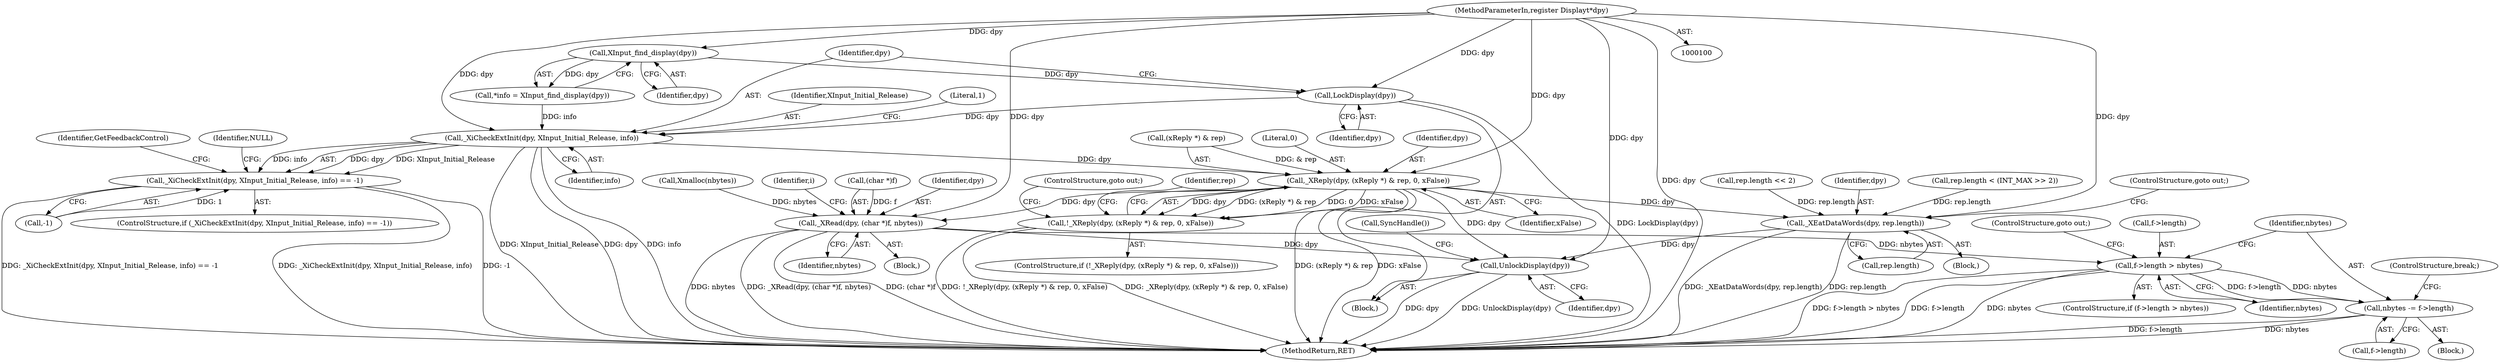digraph "1_libXi_19a9cd607de73947fcfb104682f203ffe4e1f4e5_1@pointer" {
"1000128" [label="(Call,LockDisplay(dpy))"];
"1000126" [label="(Call,XInput_find_display(dpy))"];
"1000101" [label="(MethodParameterIn,register Display\t*dpy)"];
"1000132" [label="(Call,_XiCheckExtInit(dpy, XInput_Initial_Release, info))"];
"1000131" [label="(Call,_XiCheckExtInit(dpy, XInput_Initial_Release, info) == -1)"];
"1000166" [label="(Call,_XReply(dpy, (xReply *) & rep, 0, xFalse))"];
"1000165" [label="(Call,!_XReply(dpy, (xReply *) & rep, 0, xFalse))"];
"1000218" [label="(Call,_XEatDataWords(dpy, rep.length))"];
"1000732" [label="(Call,UnlockDisplay(dpy))"];
"1000228" [label="(Call,_XRead(dpy, (char *)f, nbytes))"];
"1000246" [label="(Call,f->length > nbytes)"];
"1000252" [label="(Call,nbytes -= f->length)"];
"1000734" [label="(Call,SyncHandle())"];
"1000251" [label="(ControlStructure,goto out;)"];
"1000164" [label="(ControlStructure,if (!_XReply(dpy, (xReply *) & rep, 0, xFalse)))"];
"1000181" [label="(Block,)"];
"1000230" [label="(Call,(char *)f)"];
"1000126" [label="(Call,XInput_find_display(dpy))"];
"1000178" [label="(Identifier,rep)"];
"1000124" [label="(Call,*info = XInput_find_display(dpy))"];
"1000131" [label="(Call,_XiCheckExtInit(dpy, XInput_Initial_Release, info) == -1)"];
"1000129" [label="(Identifier,dpy)"];
"1000218" [label="(Call,_XEatDataWords(dpy, rep.length))"];
"1000127" [label="(Identifier,dpy)"];
"1000228" [label="(Call,_XRead(dpy, (char *)f, nbytes))"];
"1000733" [label="(Identifier,dpy)"];
"1000223" [label="(ControlStructure,goto out;)"];
"1000244" [label="(Block,)"];
"1000141" [label="(Identifier,GetFeedbackControl)"];
"1000732" [label="(Call,UnlockDisplay(dpy))"];
"1000233" [label="(Identifier,nbytes)"];
"1000134" [label="(Identifier,XInput_Initial_Release)"];
"1000252" [label="(Call,nbytes -= f->length)"];
"1000205" [label="(Call,rep.length << 2)"];
"1000737" [label="(MethodReturn,RET)"];
"1000219" [label="(Identifier,dpy)"];
"1000130" [label="(ControlStructure,if (_XiCheckExtInit(dpy, XInput_Initial_Release, info) == -1))"];
"1000133" [label="(Identifier,dpy)"];
"1000166" [label="(Call,_XReply(dpy, (xReply *) & rep, 0, xFalse))"];
"1000172" [label="(Literal,0)"];
"1000135" [label="(Identifier,info)"];
"1000165" [label="(Call,!_XReply(dpy, (xReply *) & rep, 0, xFalse))"];
"1000101" [label="(MethodParameterIn,register Display\t*dpy)"];
"1000229" [label="(Identifier,dpy)"];
"1000253" [label="(Identifier,nbytes)"];
"1000167" [label="(Identifier,dpy)"];
"1000174" [label="(ControlStructure,goto out;)"];
"1000254" [label="(Call,f->length)"];
"1000220" [label="(Call,rep.length)"];
"1000245" [label="(ControlStructure,if (f->length > nbytes))"];
"1000246" [label="(Call,f->length > nbytes)"];
"1000212" [label="(Call,Xmalloc(nbytes))"];
"1000247" [label="(Call,f->length)"];
"1000173" [label="(Identifier,xFalse)"];
"1000168" [label="(Call,(xReply *) & rep)"];
"1000104" [label="(Block,)"];
"1000236" [label="(Identifier,i)"];
"1000139" [label="(Identifier,NULL)"];
"1000195" [label="(Call,rep.length < (INT_MAX >> 2))"];
"1000132" [label="(Call,_XiCheckExtInit(dpy, XInput_Initial_Release, info))"];
"1000137" [label="(Literal,1)"];
"1000217" [label="(Block,)"];
"1000257" [label="(ControlStructure,break;)"];
"1000128" [label="(Call,LockDisplay(dpy))"];
"1000250" [label="(Identifier,nbytes)"];
"1000136" [label="(Call,-1)"];
"1000128" -> "1000104"  [label="AST: "];
"1000128" -> "1000129"  [label="CFG: "];
"1000129" -> "1000128"  [label="AST: "];
"1000133" -> "1000128"  [label="CFG: "];
"1000128" -> "1000737"  [label="DDG: LockDisplay(dpy)"];
"1000126" -> "1000128"  [label="DDG: dpy"];
"1000101" -> "1000128"  [label="DDG: dpy"];
"1000128" -> "1000132"  [label="DDG: dpy"];
"1000126" -> "1000124"  [label="AST: "];
"1000126" -> "1000127"  [label="CFG: "];
"1000127" -> "1000126"  [label="AST: "];
"1000124" -> "1000126"  [label="CFG: "];
"1000126" -> "1000124"  [label="DDG: dpy"];
"1000101" -> "1000126"  [label="DDG: dpy"];
"1000101" -> "1000100"  [label="AST: "];
"1000101" -> "1000737"  [label="DDG: dpy"];
"1000101" -> "1000132"  [label="DDG: dpy"];
"1000101" -> "1000166"  [label="DDG: dpy"];
"1000101" -> "1000218"  [label="DDG: dpy"];
"1000101" -> "1000228"  [label="DDG: dpy"];
"1000101" -> "1000732"  [label="DDG: dpy"];
"1000132" -> "1000131"  [label="AST: "];
"1000132" -> "1000135"  [label="CFG: "];
"1000133" -> "1000132"  [label="AST: "];
"1000134" -> "1000132"  [label="AST: "];
"1000135" -> "1000132"  [label="AST: "];
"1000137" -> "1000132"  [label="CFG: "];
"1000132" -> "1000737"  [label="DDG: XInput_Initial_Release"];
"1000132" -> "1000737"  [label="DDG: dpy"];
"1000132" -> "1000737"  [label="DDG: info"];
"1000132" -> "1000131"  [label="DDG: dpy"];
"1000132" -> "1000131"  [label="DDG: XInput_Initial_Release"];
"1000132" -> "1000131"  [label="DDG: info"];
"1000124" -> "1000132"  [label="DDG: info"];
"1000132" -> "1000166"  [label="DDG: dpy"];
"1000131" -> "1000130"  [label="AST: "];
"1000131" -> "1000136"  [label="CFG: "];
"1000136" -> "1000131"  [label="AST: "];
"1000139" -> "1000131"  [label="CFG: "];
"1000141" -> "1000131"  [label="CFG: "];
"1000131" -> "1000737"  [label="DDG: _XiCheckExtInit(dpy, XInput_Initial_Release, info)"];
"1000131" -> "1000737"  [label="DDG: -1"];
"1000131" -> "1000737"  [label="DDG: _XiCheckExtInit(dpy, XInput_Initial_Release, info) == -1"];
"1000136" -> "1000131"  [label="DDG: 1"];
"1000166" -> "1000165"  [label="AST: "];
"1000166" -> "1000173"  [label="CFG: "];
"1000167" -> "1000166"  [label="AST: "];
"1000168" -> "1000166"  [label="AST: "];
"1000172" -> "1000166"  [label="AST: "];
"1000173" -> "1000166"  [label="AST: "];
"1000165" -> "1000166"  [label="CFG: "];
"1000166" -> "1000737"  [label="DDG: (xReply *) & rep"];
"1000166" -> "1000737"  [label="DDG: xFalse"];
"1000166" -> "1000165"  [label="DDG: dpy"];
"1000166" -> "1000165"  [label="DDG: (xReply *) & rep"];
"1000166" -> "1000165"  [label="DDG: 0"];
"1000166" -> "1000165"  [label="DDG: xFalse"];
"1000168" -> "1000166"  [label="DDG: & rep"];
"1000166" -> "1000218"  [label="DDG: dpy"];
"1000166" -> "1000228"  [label="DDG: dpy"];
"1000166" -> "1000732"  [label="DDG: dpy"];
"1000165" -> "1000164"  [label="AST: "];
"1000174" -> "1000165"  [label="CFG: "];
"1000178" -> "1000165"  [label="CFG: "];
"1000165" -> "1000737"  [label="DDG: _XReply(dpy, (xReply *) & rep, 0, xFalse)"];
"1000165" -> "1000737"  [label="DDG: !_XReply(dpy, (xReply *) & rep, 0, xFalse)"];
"1000218" -> "1000217"  [label="AST: "];
"1000218" -> "1000220"  [label="CFG: "];
"1000219" -> "1000218"  [label="AST: "];
"1000220" -> "1000218"  [label="AST: "];
"1000223" -> "1000218"  [label="CFG: "];
"1000218" -> "1000737"  [label="DDG: _XEatDataWords(dpy, rep.length)"];
"1000218" -> "1000737"  [label="DDG: rep.length"];
"1000205" -> "1000218"  [label="DDG: rep.length"];
"1000195" -> "1000218"  [label="DDG: rep.length"];
"1000218" -> "1000732"  [label="DDG: dpy"];
"1000732" -> "1000104"  [label="AST: "];
"1000732" -> "1000733"  [label="CFG: "];
"1000733" -> "1000732"  [label="AST: "];
"1000734" -> "1000732"  [label="CFG: "];
"1000732" -> "1000737"  [label="DDG: UnlockDisplay(dpy)"];
"1000732" -> "1000737"  [label="DDG: dpy"];
"1000228" -> "1000732"  [label="DDG: dpy"];
"1000228" -> "1000181"  [label="AST: "];
"1000228" -> "1000233"  [label="CFG: "];
"1000229" -> "1000228"  [label="AST: "];
"1000230" -> "1000228"  [label="AST: "];
"1000233" -> "1000228"  [label="AST: "];
"1000236" -> "1000228"  [label="CFG: "];
"1000228" -> "1000737"  [label="DDG: nbytes"];
"1000228" -> "1000737"  [label="DDG: _XRead(dpy, (char *)f, nbytes)"];
"1000228" -> "1000737"  [label="DDG: (char *)f"];
"1000230" -> "1000228"  [label="DDG: f"];
"1000212" -> "1000228"  [label="DDG: nbytes"];
"1000228" -> "1000246"  [label="DDG: nbytes"];
"1000246" -> "1000245"  [label="AST: "];
"1000246" -> "1000250"  [label="CFG: "];
"1000247" -> "1000246"  [label="AST: "];
"1000250" -> "1000246"  [label="AST: "];
"1000251" -> "1000246"  [label="CFG: "];
"1000253" -> "1000246"  [label="CFG: "];
"1000246" -> "1000737"  [label="DDG: nbytes"];
"1000246" -> "1000737"  [label="DDG: f->length > nbytes"];
"1000246" -> "1000737"  [label="DDG: f->length"];
"1000246" -> "1000252"  [label="DDG: f->length"];
"1000246" -> "1000252"  [label="DDG: nbytes"];
"1000252" -> "1000244"  [label="AST: "];
"1000252" -> "1000254"  [label="CFG: "];
"1000253" -> "1000252"  [label="AST: "];
"1000254" -> "1000252"  [label="AST: "];
"1000257" -> "1000252"  [label="CFG: "];
"1000252" -> "1000737"  [label="DDG: nbytes"];
"1000252" -> "1000737"  [label="DDG: f->length"];
}
